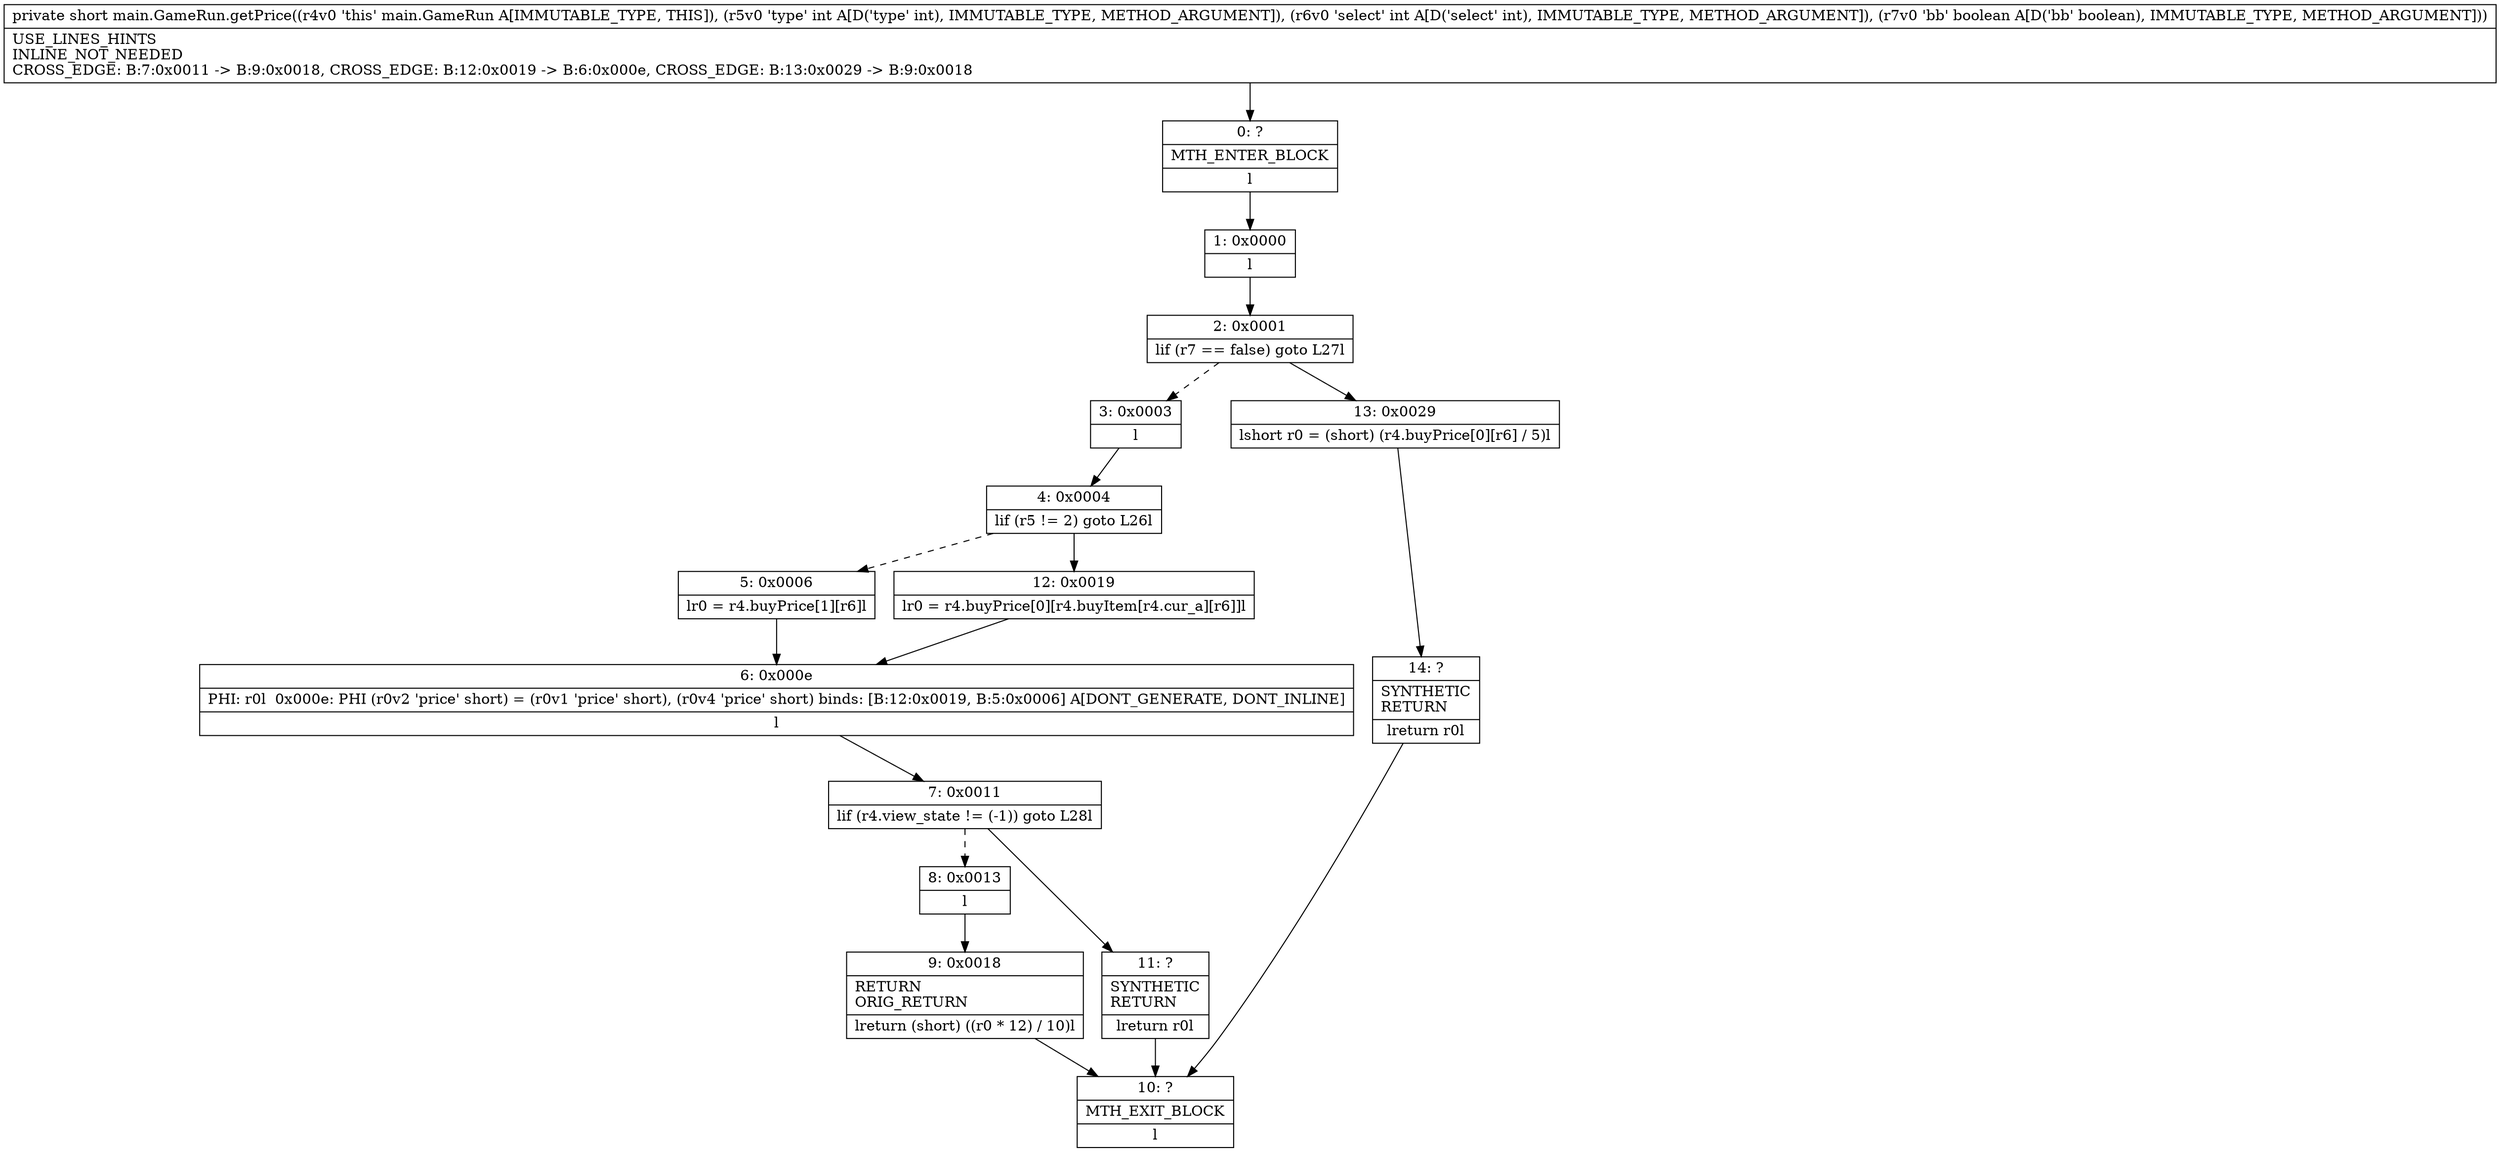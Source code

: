 digraph "CFG formain.GameRun.getPrice(IIZ)S" {
Node_0 [shape=record,label="{0\:\ ?|MTH_ENTER_BLOCK\l|l}"];
Node_1 [shape=record,label="{1\:\ 0x0000|l}"];
Node_2 [shape=record,label="{2\:\ 0x0001|lif (r7 == false) goto L27l}"];
Node_3 [shape=record,label="{3\:\ 0x0003|l}"];
Node_4 [shape=record,label="{4\:\ 0x0004|lif (r5 != 2) goto L26l}"];
Node_5 [shape=record,label="{5\:\ 0x0006|lr0 = r4.buyPrice[1][r6]l}"];
Node_6 [shape=record,label="{6\:\ 0x000e|PHI: r0l  0x000e: PHI (r0v2 'price' short) = (r0v1 'price' short), (r0v4 'price' short) binds: [B:12:0x0019, B:5:0x0006] A[DONT_GENERATE, DONT_INLINE]\l|l}"];
Node_7 [shape=record,label="{7\:\ 0x0011|lif (r4.view_state != (\-1)) goto L28l}"];
Node_8 [shape=record,label="{8\:\ 0x0013|l}"];
Node_9 [shape=record,label="{9\:\ 0x0018|RETURN\lORIG_RETURN\l|lreturn (short) ((r0 * 12) \/ 10)l}"];
Node_10 [shape=record,label="{10\:\ ?|MTH_EXIT_BLOCK\l|l}"];
Node_11 [shape=record,label="{11\:\ ?|SYNTHETIC\lRETURN\l|lreturn r0l}"];
Node_12 [shape=record,label="{12\:\ 0x0019|lr0 = r4.buyPrice[0][r4.buyItem[r4.cur_a][r6]]l}"];
Node_13 [shape=record,label="{13\:\ 0x0029|lshort r0 = (short) (r4.buyPrice[0][r6] \/ 5)l}"];
Node_14 [shape=record,label="{14\:\ ?|SYNTHETIC\lRETURN\l|lreturn r0l}"];
MethodNode[shape=record,label="{private short main.GameRun.getPrice((r4v0 'this' main.GameRun A[IMMUTABLE_TYPE, THIS]), (r5v0 'type' int A[D('type' int), IMMUTABLE_TYPE, METHOD_ARGUMENT]), (r6v0 'select' int A[D('select' int), IMMUTABLE_TYPE, METHOD_ARGUMENT]), (r7v0 'bb' boolean A[D('bb' boolean), IMMUTABLE_TYPE, METHOD_ARGUMENT]))  | USE_LINES_HINTS\lINLINE_NOT_NEEDED\lCROSS_EDGE: B:7:0x0011 \-\> B:9:0x0018, CROSS_EDGE: B:12:0x0019 \-\> B:6:0x000e, CROSS_EDGE: B:13:0x0029 \-\> B:9:0x0018\l}"];
MethodNode -> Node_0;
Node_0 -> Node_1;
Node_1 -> Node_2;
Node_2 -> Node_3[style=dashed];
Node_2 -> Node_13;
Node_3 -> Node_4;
Node_4 -> Node_5[style=dashed];
Node_4 -> Node_12;
Node_5 -> Node_6;
Node_6 -> Node_7;
Node_7 -> Node_8[style=dashed];
Node_7 -> Node_11;
Node_8 -> Node_9;
Node_9 -> Node_10;
Node_11 -> Node_10;
Node_12 -> Node_6;
Node_13 -> Node_14;
Node_14 -> Node_10;
}

